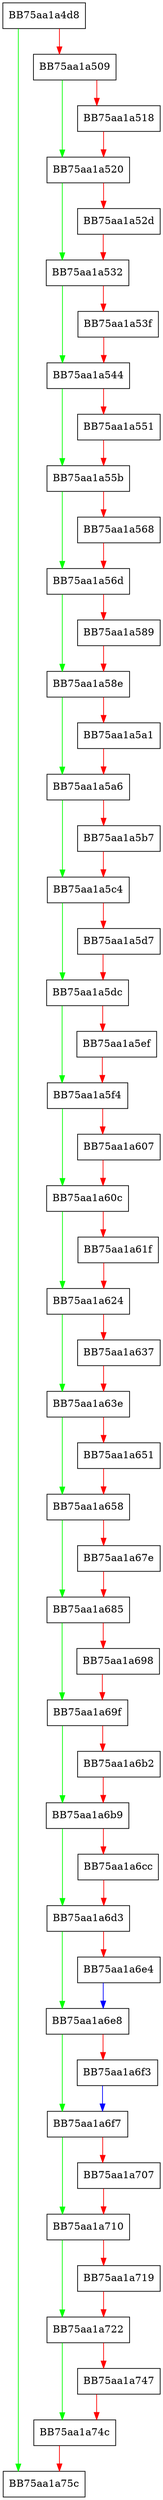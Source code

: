 digraph MpSuppDelete {
  node [shape="box"];
  graph [splines=ortho];
  BB75aa1a4d8 -> BB75aa1a75c [color="green"];
  BB75aa1a4d8 -> BB75aa1a509 [color="red"];
  BB75aa1a509 -> BB75aa1a520 [color="green"];
  BB75aa1a509 -> BB75aa1a518 [color="red"];
  BB75aa1a518 -> BB75aa1a520 [color="red"];
  BB75aa1a520 -> BB75aa1a532 [color="green"];
  BB75aa1a520 -> BB75aa1a52d [color="red"];
  BB75aa1a52d -> BB75aa1a532 [color="red"];
  BB75aa1a532 -> BB75aa1a544 [color="green"];
  BB75aa1a532 -> BB75aa1a53f [color="red"];
  BB75aa1a53f -> BB75aa1a544 [color="red"];
  BB75aa1a544 -> BB75aa1a55b [color="green"];
  BB75aa1a544 -> BB75aa1a551 [color="red"];
  BB75aa1a551 -> BB75aa1a55b [color="red"];
  BB75aa1a55b -> BB75aa1a56d [color="green"];
  BB75aa1a55b -> BB75aa1a568 [color="red"];
  BB75aa1a568 -> BB75aa1a56d [color="red"];
  BB75aa1a56d -> BB75aa1a58e [color="green"];
  BB75aa1a56d -> BB75aa1a589 [color="red"];
  BB75aa1a589 -> BB75aa1a58e [color="red"];
  BB75aa1a58e -> BB75aa1a5a6 [color="green"];
  BB75aa1a58e -> BB75aa1a5a1 [color="red"];
  BB75aa1a5a1 -> BB75aa1a5a6 [color="red"];
  BB75aa1a5a6 -> BB75aa1a5c4 [color="green"];
  BB75aa1a5a6 -> BB75aa1a5b7 [color="red"];
  BB75aa1a5b7 -> BB75aa1a5c4 [color="red"];
  BB75aa1a5c4 -> BB75aa1a5dc [color="green"];
  BB75aa1a5c4 -> BB75aa1a5d7 [color="red"];
  BB75aa1a5d7 -> BB75aa1a5dc [color="red"];
  BB75aa1a5dc -> BB75aa1a5f4 [color="green"];
  BB75aa1a5dc -> BB75aa1a5ef [color="red"];
  BB75aa1a5ef -> BB75aa1a5f4 [color="red"];
  BB75aa1a5f4 -> BB75aa1a60c [color="green"];
  BB75aa1a5f4 -> BB75aa1a607 [color="red"];
  BB75aa1a607 -> BB75aa1a60c [color="red"];
  BB75aa1a60c -> BB75aa1a624 [color="green"];
  BB75aa1a60c -> BB75aa1a61f [color="red"];
  BB75aa1a61f -> BB75aa1a624 [color="red"];
  BB75aa1a624 -> BB75aa1a63e [color="green"];
  BB75aa1a624 -> BB75aa1a637 [color="red"];
  BB75aa1a637 -> BB75aa1a63e [color="red"];
  BB75aa1a63e -> BB75aa1a658 [color="green"];
  BB75aa1a63e -> BB75aa1a651 [color="red"];
  BB75aa1a651 -> BB75aa1a658 [color="red"];
  BB75aa1a658 -> BB75aa1a685 [color="green"];
  BB75aa1a658 -> BB75aa1a67e [color="red"];
  BB75aa1a67e -> BB75aa1a685 [color="red"];
  BB75aa1a685 -> BB75aa1a69f [color="green"];
  BB75aa1a685 -> BB75aa1a698 [color="red"];
  BB75aa1a698 -> BB75aa1a69f [color="red"];
  BB75aa1a69f -> BB75aa1a6b9 [color="green"];
  BB75aa1a69f -> BB75aa1a6b2 [color="red"];
  BB75aa1a6b2 -> BB75aa1a6b9 [color="red"];
  BB75aa1a6b9 -> BB75aa1a6d3 [color="green"];
  BB75aa1a6b9 -> BB75aa1a6cc [color="red"];
  BB75aa1a6cc -> BB75aa1a6d3 [color="red"];
  BB75aa1a6d3 -> BB75aa1a6e8 [color="green"];
  BB75aa1a6d3 -> BB75aa1a6e4 [color="red"];
  BB75aa1a6e4 -> BB75aa1a6e8 [color="blue"];
  BB75aa1a6e8 -> BB75aa1a6f7 [color="green"];
  BB75aa1a6e8 -> BB75aa1a6f3 [color="red"];
  BB75aa1a6f3 -> BB75aa1a6f7 [color="blue"];
  BB75aa1a6f7 -> BB75aa1a710 [color="green"];
  BB75aa1a6f7 -> BB75aa1a707 [color="red"];
  BB75aa1a707 -> BB75aa1a710 [color="red"];
  BB75aa1a710 -> BB75aa1a722 [color="green"];
  BB75aa1a710 -> BB75aa1a719 [color="red"];
  BB75aa1a719 -> BB75aa1a722 [color="red"];
  BB75aa1a722 -> BB75aa1a74c [color="green"];
  BB75aa1a722 -> BB75aa1a747 [color="red"];
  BB75aa1a747 -> BB75aa1a74c [color="red"];
  BB75aa1a74c -> BB75aa1a75c [color="red"];
}